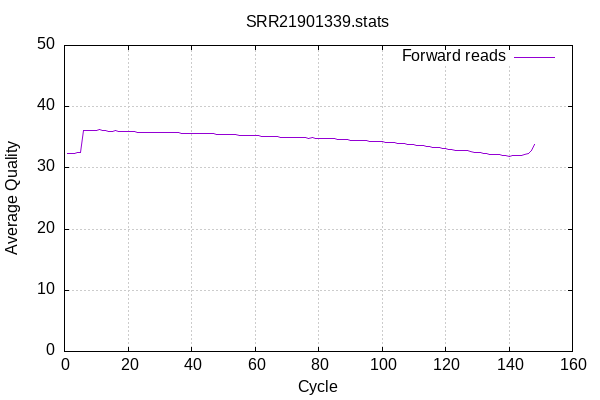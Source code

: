 
            set terminal png size 600,400 truecolor
            set output "SRR21901339-quals.png"
            set grid xtics ytics y2tics back lc rgb "#cccccc"
            set ylabel "Average Quality"
            set xlabel "Cycle"
            set yrange [0:50]
            set title "SRR21901339.stats" noenhanced
            plot '-' using 1:2 with lines title 'Forward reads' 
        1	32.30
2	32.34
3	32.36
4	32.47
5	32.46
6	36.14
7	36.13
8	36.12
9	36.17
10	36.07
11	36.23
12	36.03
13	36.16
14	36.02
15	36.02
16	36.07
17	36.00
18	36.02
19	35.97
20	35.92
21	35.93
22	35.87
23	35.84
24	35.85
25	35.81
26	35.81
27	35.76
28	35.77
29	35.73
30	35.76
31	35.77
32	35.75
33	35.76
34	35.73
35	35.72
36	35.72
37	35.70
38	35.69
39	35.66
40	35.66
41	35.64
42	35.62
43	35.61
44	35.58
45	35.56
46	35.57
47	35.54
48	35.53
49	35.48
50	35.47
51	35.44
52	35.42
53	35.39
54	35.38
55	35.36
56	35.34
57	35.30
58	35.28
59	35.27
60	35.25
61	35.22
62	35.18
63	35.16
64	35.13
65	35.11
66	35.07
67	35.05
68	35.03
69	35.04
70	35.03
71	35.00
72	34.99
73	34.96
74	34.95
75	34.91
76	34.91
77	34.88
78	34.89
79	34.86
80	34.81
81	34.80
82	34.78
83	34.77
84	34.74
85	34.73
86	34.71
87	34.68
88	34.66
89	34.61
90	34.55
91	34.52
92	34.52
93	34.51
94	34.47
95	34.44
96	34.38
97	34.35
98	34.33
99	34.29
100	34.28
101	34.21
102	34.16
103	34.13
104	34.07
105	33.97
106	33.96
107	33.91
108	33.87
109	33.80
110	33.79
111	33.71
112	33.66
113	33.58
114	33.54
115	33.44
116	33.40
117	33.35
118	33.33
119	33.20
120	33.14
121	33.04
122	33.00
123	32.92
124	32.92
125	32.85
126	32.81
127	32.77
128	32.66
129	32.54
130	32.51
131	32.47
132	32.39
133	32.30
134	32.27
135	32.14
136	32.16
137	32.15
138	32.01
139	32.04
140	31.93
141	31.95
142	32.02
143	32.05
144	32.05
145	32.23
146	32.42
147	32.77
148	33.84
end
